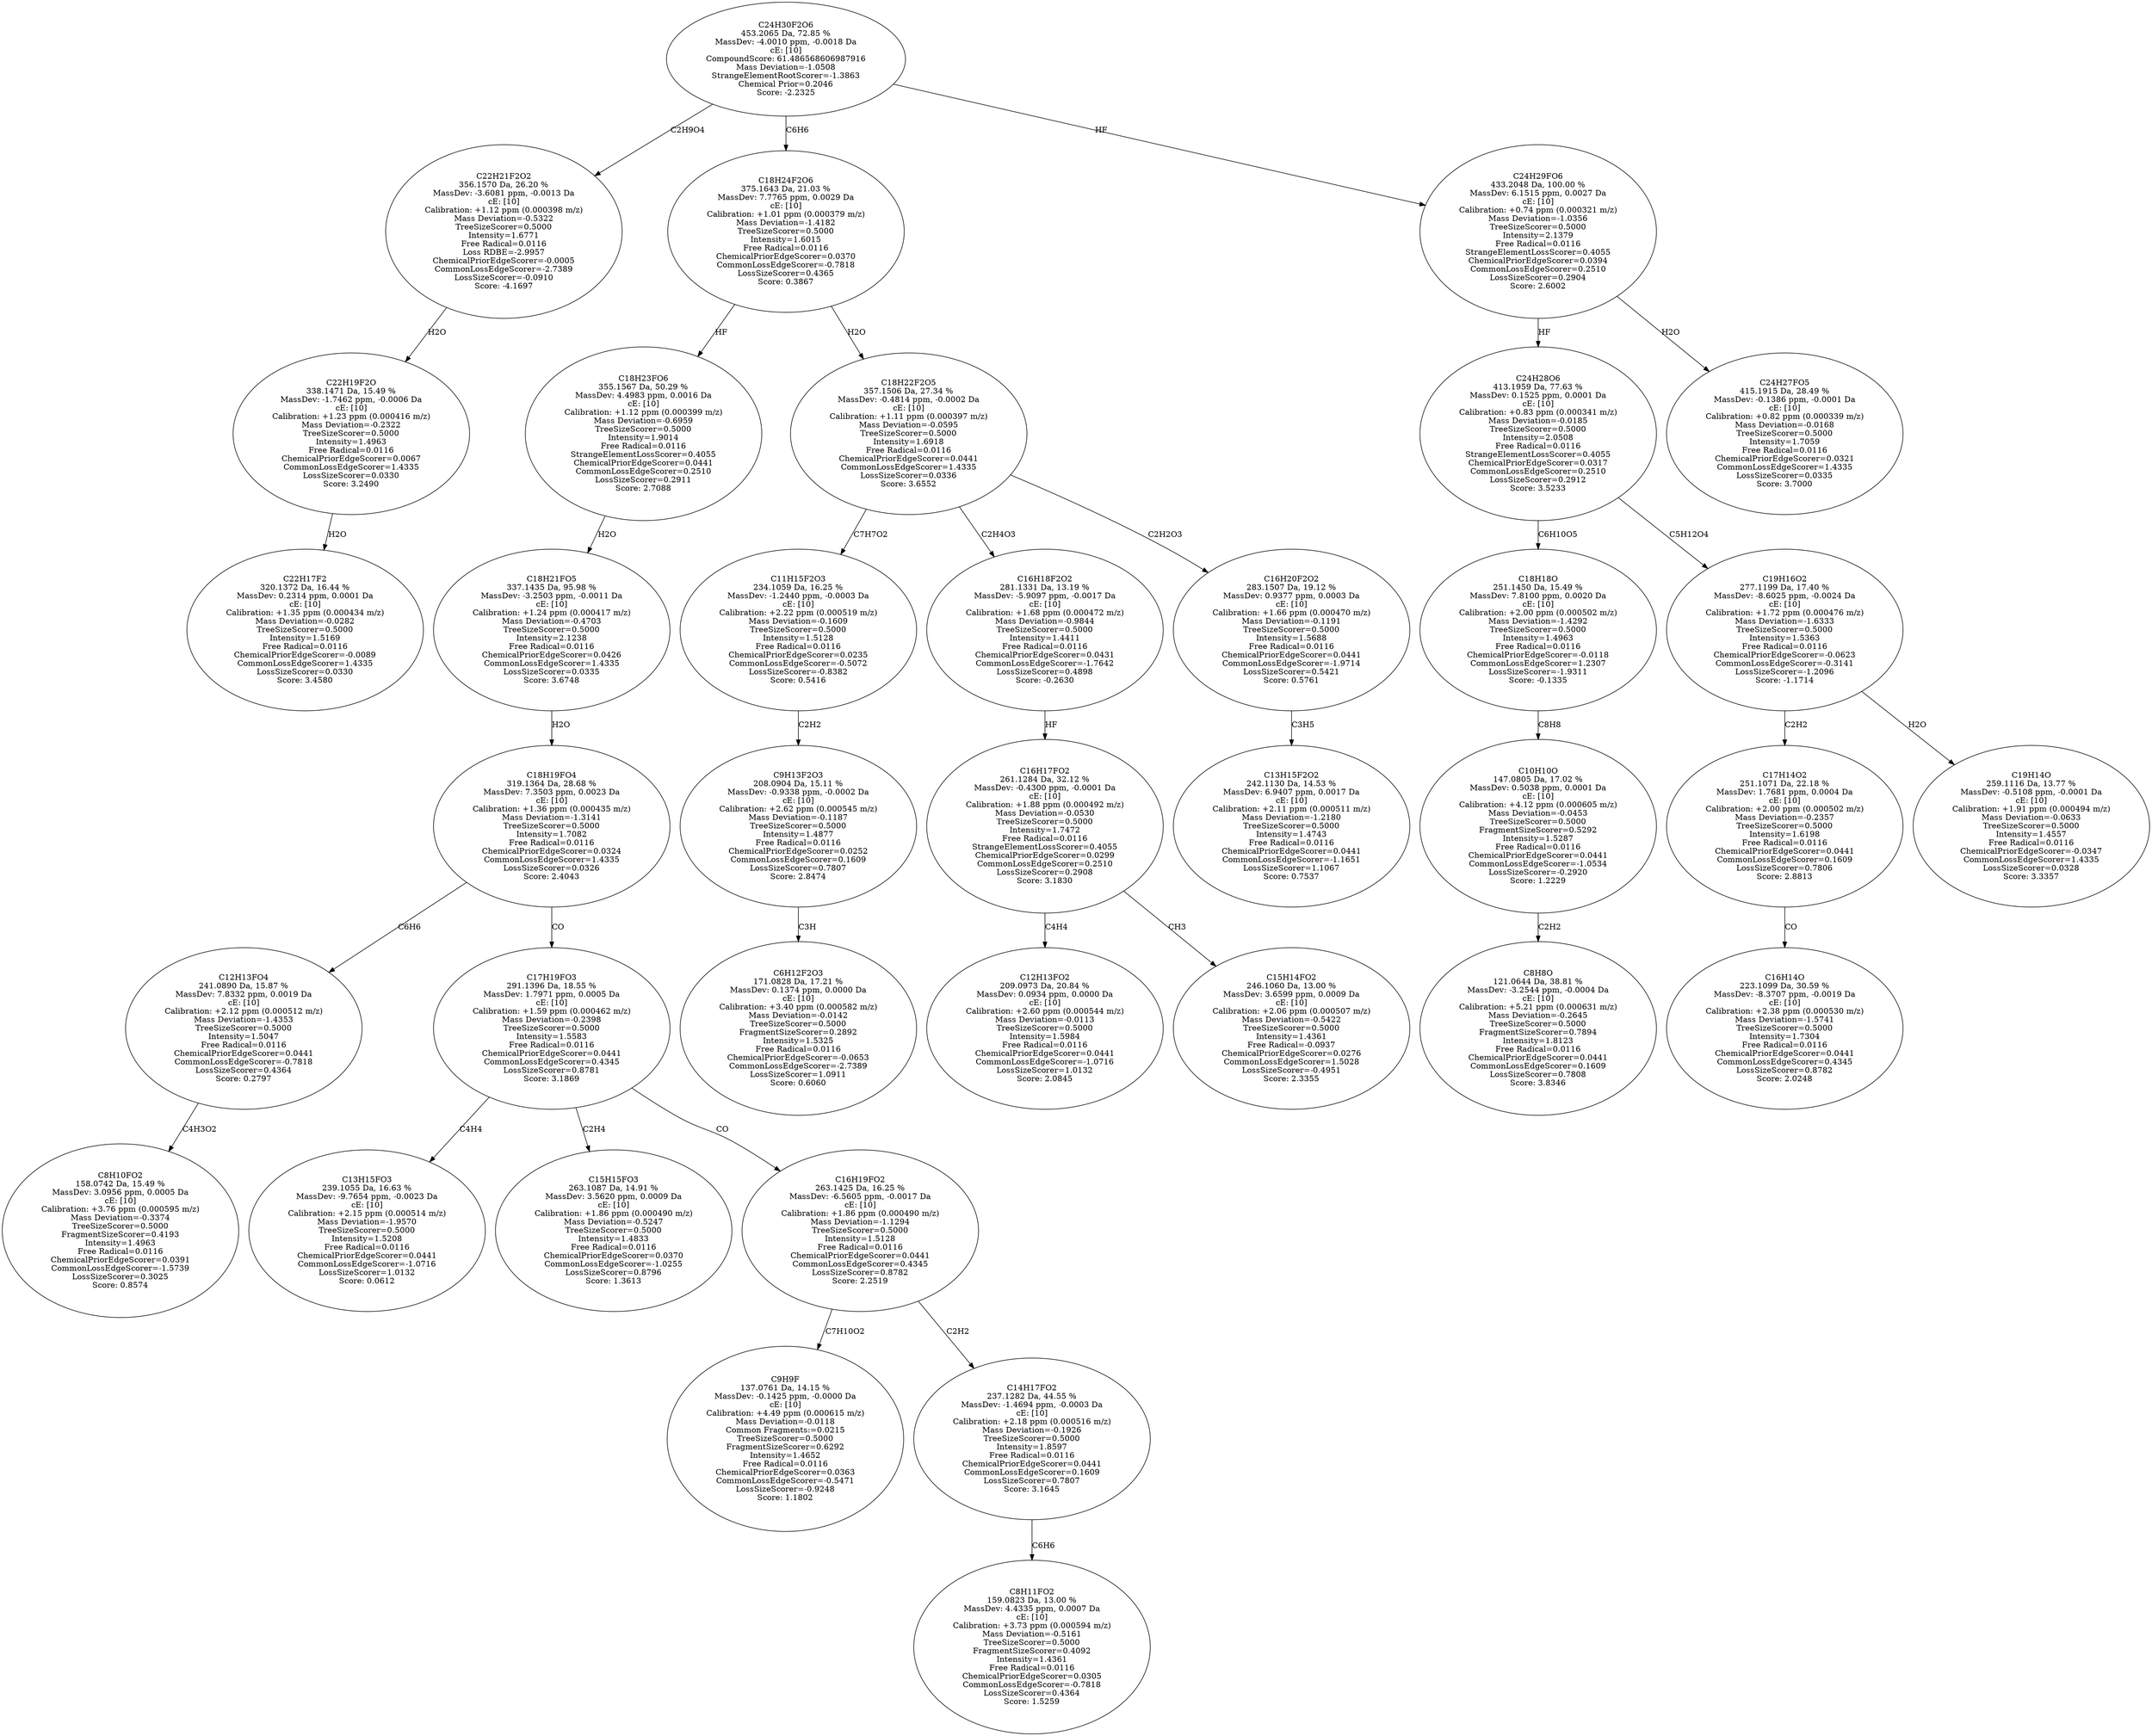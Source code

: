 strict digraph {
v1 [label="C22H17F2\n320.1372 Da, 16.44 %\nMassDev: 0.2314 ppm, 0.0001 Da\ncE: [10]\nCalibration: +1.35 ppm (0.000434 m/z)\nMass Deviation=-0.0282\nTreeSizeScorer=0.5000\nIntensity=1.5169\nFree Radical=0.0116\nChemicalPriorEdgeScorer=-0.0089\nCommonLossEdgeScorer=1.4335\nLossSizeScorer=0.0330\nScore: 3.4580"];
v2 [label="C22H19F2O\n338.1471 Da, 15.49 %\nMassDev: -1.7462 ppm, -0.0006 Da\ncE: [10]\nCalibration: +1.23 ppm (0.000416 m/z)\nMass Deviation=-0.2322\nTreeSizeScorer=0.5000\nIntensity=1.4963\nFree Radical=0.0116\nChemicalPriorEdgeScorer=0.0067\nCommonLossEdgeScorer=1.4335\nLossSizeScorer=0.0330\nScore: 3.2490"];
v3 [label="C22H21F2O2\n356.1570 Da, 26.20 %\nMassDev: -3.6081 ppm, -0.0013 Da\ncE: [10]\nCalibration: +1.12 ppm (0.000398 m/z)\nMass Deviation=-0.5322\nTreeSizeScorer=0.5000\nIntensity=1.6771\nFree Radical=0.0116\nLoss RDBE=-2.9957\nChemicalPriorEdgeScorer=-0.0005\nCommonLossEdgeScorer=-2.7389\nLossSizeScorer=-0.0910\nScore: -4.1697"];
v4 [label="C8H10FO2\n158.0742 Da, 15.49 %\nMassDev: 3.0956 ppm, 0.0005 Da\ncE: [10]\nCalibration: +3.76 ppm (0.000595 m/z)\nMass Deviation=-0.3374\nTreeSizeScorer=0.5000\nFragmentSizeScorer=0.4193\nIntensity=1.4963\nFree Radical=0.0116\nChemicalPriorEdgeScorer=0.0391\nCommonLossEdgeScorer=-1.5739\nLossSizeScorer=0.3025\nScore: 0.8574"];
v5 [label="C12H13FO4\n241.0890 Da, 15.87 %\nMassDev: 7.8332 ppm, 0.0019 Da\ncE: [10]\nCalibration: +2.12 ppm (0.000512 m/z)\nMass Deviation=-1.4353\nTreeSizeScorer=0.5000\nIntensity=1.5047\nFree Radical=0.0116\nChemicalPriorEdgeScorer=0.0441\nCommonLossEdgeScorer=-0.7818\nLossSizeScorer=0.4364\nScore: 0.2797"];
v6 [label="C13H15FO3\n239.1055 Da, 16.63 %\nMassDev: -9.7654 ppm, -0.0023 Da\ncE: [10]\nCalibration: +2.15 ppm (0.000514 m/z)\nMass Deviation=-1.9570\nTreeSizeScorer=0.5000\nIntensity=1.5208\nFree Radical=0.0116\nChemicalPriorEdgeScorer=0.0441\nCommonLossEdgeScorer=-1.0716\nLossSizeScorer=1.0132\nScore: 0.0612"];
v7 [label="C15H15FO3\n263.1087 Da, 14.91 %\nMassDev: 3.5620 ppm, 0.0009 Da\ncE: [10]\nCalibration: +1.86 ppm (0.000490 m/z)\nMass Deviation=-0.5247\nTreeSizeScorer=0.5000\nIntensity=1.4833\nFree Radical=0.0116\nChemicalPriorEdgeScorer=0.0370\nCommonLossEdgeScorer=-1.0255\nLossSizeScorer=0.8796\nScore: 1.3613"];
v8 [label="C9H9F\n137.0761 Da, 14.15 %\nMassDev: -0.1425 ppm, -0.0000 Da\ncE: [10]\nCalibration: +4.49 ppm (0.000615 m/z)\nMass Deviation=-0.0118\nCommon Fragments:=0.0215\nTreeSizeScorer=0.5000\nFragmentSizeScorer=0.6292\nIntensity=1.4652\nFree Radical=0.0116\nChemicalPriorEdgeScorer=0.0363\nCommonLossEdgeScorer=-0.5471\nLossSizeScorer=-0.9248\nScore: 1.1802"];
v9 [label="C8H11FO2\n159.0823 Da, 13.00 %\nMassDev: 4.4335 ppm, 0.0007 Da\ncE: [10]\nCalibration: +3.73 ppm (0.000594 m/z)\nMass Deviation=-0.5161\nTreeSizeScorer=0.5000\nFragmentSizeScorer=0.4092\nIntensity=1.4361\nFree Radical=0.0116\nChemicalPriorEdgeScorer=0.0305\nCommonLossEdgeScorer=-0.7818\nLossSizeScorer=0.4364\nScore: 1.5259"];
v10 [label="C14H17FO2\n237.1282 Da, 44.55 %\nMassDev: -1.4694 ppm, -0.0003 Da\ncE: [10]\nCalibration: +2.18 ppm (0.000516 m/z)\nMass Deviation=-0.1926\nTreeSizeScorer=0.5000\nIntensity=1.8597\nFree Radical=0.0116\nChemicalPriorEdgeScorer=0.0441\nCommonLossEdgeScorer=0.1609\nLossSizeScorer=0.7807\nScore: 3.1645"];
v11 [label="C16H19FO2\n263.1425 Da, 16.25 %\nMassDev: -6.5605 ppm, -0.0017 Da\ncE: [10]\nCalibration: +1.86 ppm (0.000490 m/z)\nMass Deviation=-1.1294\nTreeSizeScorer=0.5000\nIntensity=1.5128\nFree Radical=0.0116\nChemicalPriorEdgeScorer=0.0441\nCommonLossEdgeScorer=0.4345\nLossSizeScorer=0.8782\nScore: 2.2519"];
v12 [label="C17H19FO3\n291.1396 Da, 18.55 %\nMassDev: 1.7971 ppm, 0.0005 Da\ncE: [10]\nCalibration: +1.59 ppm (0.000462 m/z)\nMass Deviation=-0.2398\nTreeSizeScorer=0.5000\nIntensity=1.5583\nFree Radical=0.0116\nChemicalPriorEdgeScorer=0.0441\nCommonLossEdgeScorer=0.4345\nLossSizeScorer=0.8781\nScore: 3.1869"];
v13 [label="C18H19FO4\n319.1364 Da, 28.68 %\nMassDev: 7.3503 ppm, 0.0023 Da\ncE: [10]\nCalibration: +1.36 ppm (0.000435 m/z)\nMass Deviation=-1.3141\nTreeSizeScorer=0.5000\nIntensity=1.7082\nFree Radical=0.0116\nChemicalPriorEdgeScorer=0.0324\nCommonLossEdgeScorer=1.4335\nLossSizeScorer=0.0326\nScore: 2.4043"];
v14 [label="C18H21FO5\n337.1435 Da, 95.98 %\nMassDev: -3.2503 ppm, -0.0011 Da\ncE: [10]\nCalibration: +1.24 ppm (0.000417 m/z)\nMass Deviation=-0.4703\nTreeSizeScorer=0.5000\nIntensity=2.1238\nFree Radical=0.0116\nChemicalPriorEdgeScorer=0.0426\nCommonLossEdgeScorer=1.4335\nLossSizeScorer=0.0335\nScore: 3.6748"];
v15 [label="C18H23FO6\n355.1567 Da, 50.29 %\nMassDev: 4.4983 ppm, 0.0016 Da\ncE: [10]\nCalibration: +1.12 ppm (0.000399 m/z)\nMass Deviation=-0.6959\nTreeSizeScorer=0.5000\nIntensity=1.9014\nFree Radical=0.0116\nStrangeElementLossScorer=0.4055\nChemicalPriorEdgeScorer=0.0441\nCommonLossEdgeScorer=0.2510\nLossSizeScorer=0.2911\nScore: 2.7088"];
v16 [label="C6H12F2O3\n171.0828 Da, 17.21 %\nMassDev: 0.1374 ppm, 0.0000 Da\ncE: [10]\nCalibration: +3.40 ppm (0.000582 m/z)\nMass Deviation=-0.0142\nTreeSizeScorer=0.5000\nFragmentSizeScorer=0.2892\nIntensity=1.5325\nFree Radical=0.0116\nChemicalPriorEdgeScorer=-0.0653\nCommonLossEdgeScorer=-2.7389\nLossSizeScorer=1.0911\nScore: 0.6060"];
v17 [label="C9H13F2O3\n208.0904 Da, 15.11 %\nMassDev: -0.9338 ppm, -0.0002 Da\ncE: [10]\nCalibration: +2.62 ppm (0.000545 m/z)\nMass Deviation=-0.1187\nTreeSizeScorer=0.5000\nIntensity=1.4877\nFree Radical=0.0116\nChemicalPriorEdgeScorer=0.0252\nCommonLossEdgeScorer=0.1609\nLossSizeScorer=0.7807\nScore: 2.8474"];
v18 [label="C11H15F2O3\n234.1059 Da, 16.25 %\nMassDev: -1.2440 ppm, -0.0003 Da\ncE: [10]\nCalibration: +2.22 ppm (0.000519 m/z)\nMass Deviation=-0.1609\nTreeSizeScorer=0.5000\nIntensity=1.5128\nFree Radical=0.0116\nChemicalPriorEdgeScorer=0.0235\nCommonLossEdgeScorer=-0.5072\nLossSizeScorer=-0.8382\nScore: 0.5416"];
v19 [label="C12H13FO2\n209.0973 Da, 20.84 %\nMassDev: 0.0934 ppm, 0.0000 Da\ncE: [10]\nCalibration: +2.60 ppm (0.000544 m/z)\nMass Deviation=-0.0113\nTreeSizeScorer=0.5000\nIntensity=1.5984\nFree Radical=0.0116\nChemicalPriorEdgeScorer=0.0441\nCommonLossEdgeScorer=-1.0716\nLossSizeScorer=1.0132\nScore: 2.0845"];
v20 [label="C15H14FO2\n246.1060 Da, 13.00 %\nMassDev: 3.6599 ppm, 0.0009 Da\ncE: [10]\nCalibration: +2.06 ppm (0.000507 m/z)\nMass Deviation=-0.5422\nTreeSizeScorer=0.5000\nIntensity=1.4361\nFree Radical=-0.0937\nChemicalPriorEdgeScorer=0.0276\nCommonLossEdgeScorer=1.5028\nLossSizeScorer=-0.4951\nScore: 2.3355"];
v21 [label="C16H17FO2\n261.1284 Da, 32.12 %\nMassDev: -0.4300 ppm, -0.0001 Da\ncE: [10]\nCalibration: +1.88 ppm (0.000492 m/z)\nMass Deviation=-0.0530\nTreeSizeScorer=0.5000\nIntensity=1.7472\nFree Radical=0.0116\nStrangeElementLossScorer=0.4055\nChemicalPriorEdgeScorer=0.0299\nCommonLossEdgeScorer=0.2510\nLossSizeScorer=0.2908\nScore: 3.1830"];
v22 [label="C16H18F2O2\n281.1331 Da, 13.19 %\nMassDev: -5.9097 ppm, -0.0017 Da\ncE: [10]\nCalibration: +1.68 ppm (0.000472 m/z)\nMass Deviation=-0.9844\nTreeSizeScorer=0.5000\nIntensity=1.4411\nFree Radical=0.0116\nChemicalPriorEdgeScorer=0.0431\nCommonLossEdgeScorer=-1.7642\nLossSizeScorer=0.4898\nScore: -0.2630"];
v23 [label="C13H15F2O2\n242.1130 Da, 14.53 %\nMassDev: 6.9407 ppm, 0.0017 Da\ncE: [10]\nCalibration: +2.11 ppm (0.000511 m/z)\nMass Deviation=-1.2180\nTreeSizeScorer=0.5000\nIntensity=1.4743\nFree Radical=0.0116\nChemicalPriorEdgeScorer=0.0441\nCommonLossEdgeScorer=-1.1651\nLossSizeScorer=1.1067\nScore: 0.7537"];
v24 [label="C16H20F2O2\n283.1507 Da, 19.12 %\nMassDev: 0.9377 ppm, 0.0003 Da\ncE: [10]\nCalibration: +1.66 ppm (0.000470 m/z)\nMass Deviation=-0.1191\nTreeSizeScorer=0.5000\nIntensity=1.5688\nFree Radical=0.0116\nChemicalPriorEdgeScorer=0.0441\nCommonLossEdgeScorer=-1.9714\nLossSizeScorer=0.5421\nScore: 0.5761"];
v25 [label="C18H22F2O5\n357.1506 Da, 27.34 %\nMassDev: -0.4814 ppm, -0.0002 Da\ncE: [10]\nCalibration: +1.11 ppm (0.000397 m/z)\nMass Deviation=-0.0595\nTreeSizeScorer=0.5000\nIntensity=1.6918\nFree Radical=0.0116\nChemicalPriorEdgeScorer=0.0441\nCommonLossEdgeScorer=1.4335\nLossSizeScorer=0.0336\nScore: 3.6552"];
v26 [label="C18H24F2O6\n375.1643 Da, 21.03 %\nMassDev: 7.7765 ppm, 0.0029 Da\ncE: [10]\nCalibration: +1.01 ppm (0.000379 m/z)\nMass Deviation=-1.4182\nTreeSizeScorer=0.5000\nIntensity=1.6015\nFree Radical=0.0116\nChemicalPriorEdgeScorer=0.0370\nCommonLossEdgeScorer=-0.7818\nLossSizeScorer=0.4365\nScore: 0.3867"];
v27 [label="C8H8O\n121.0644 Da, 38.81 %\nMassDev: -3.2544 ppm, -0.0004 Da\ncE: [10]\nCalibration: +5.21 ppm (0.000631 m/z)\nMass Deviation=-0.2645\nTreeSizeScorer=0.5000\nFragmentSizeScorer=0.7894\nIntensity=1.8123\nFree Radical=0.0116\nChemicalPriorEdgeScorer=0.0441\nCommonLossEdgeScorer=0.1609\nLossSizeScorer=0.7808\nScore: 3.8346"];
v28 [label="C10H10O\n147.0805 Da, 17.02 %\nMassDev: 0.5038 ppm, 0.0001 Da\ncE: [10]\nCalibration: +4.12 ppm (0.000605 m/z)\nMass Deviation=-0.0453\nTreeSizeScorer=0.5000\nFragmentSizeScorer=0.5292\nIntensity=1.5287\nFree Radical=0.0116\nChemicalPriorEdgeScorer=0.0441\nCommonLossEdgeScorer=-1.0534\nLossSizeScorer=-0.2920\nScore: 1.2229"];
v29 [label="C18H18O\n251.1450 Da, 15.49 %\nMassDev: 7.8100 ppm, 0.0020 Da\ncE: [10]\nCalibration: +2.00 ppm (0.000502 m/z)\nMass Deviation=-1.4292\nTreeSizeScorer=0.5000\nIntensity=1.4963\nFree Radical=0.0116\nChemicalPriorEdgeScorer=-0.0118\nCommonLossEdgeScorer=1.2307\nLossSizeScorer=-1.9311\nScore: -0.1335"];
v30 [label="C16H14O\n223.1099 Da, 30.59 %\nMassDev: -8.3707 ppm, -0.0019 Da\ncE: [10]\nCalibration: +2.38 ppm (0.000530 m/z)\nMass Deviation=-1.5741\nTreeSizeScorer=0.5000\nIntensity=1.7304\nFree Radical=0.0116\nChemicalPriorEdgeScorer=0.0441\nCommonLossEdgeScorer=0.4345\nLossSizeScorer=0.8782\nScore: 2.0248"];
v31 [label="C17H14O2\n251.1071 Da, 22.18 %\nMassDev: 1.7681 ppm, 0.0004 Da\ncE: [10]\nCalibration: +2.00 ppm (0.000502 m/z)\nMass Deviation=-0.2357\nTreeSizeScorer=0.5000\nIntensity=1.6198\nFree Radical=0.0116\nChemicalPriorEdgeScorer=0.0441\nCommonLossEdgeScorer=0.1609\nLossSizeScorer=0.7806\nScore: 2.8813"];
v32 [label="C19H14O\n259.1116 Da, 13.77 %\nMassDev: -0.5108 ppm, -0.0001 Da\ncE: [10]\nCalibration: +1.91 ppm (0.000494 m/z)\nMass Deviation=-0.0633\nTreeSizeScorer=0.5000\nIntensity=1.4557\nFree Radical=0.0116\nChemicalPriorEdgeScorer=-0.0347\nCommonLossEdgeScorer=1.4335\nLossSizeScorer=0.0328\nScore: 3.3357"];
v33 [label="C19H16O2\n277.1199 Da, 17.40 %\nMassDev: -8.6025 ppm, -0.0024 Da\ncE: [10]\nCalibration: +1.72 ppm (0.000476 m/z)\nMass Deviation=-1.6333\nTreeSizeScorer=0.5000\nIntensity=1.5363\nFree Radical=0.0116\nChemicalPriorEdgeScorer=-0.0623\nCommonLossEdgeScorer=-0.3141\nLossSizeScorer=-1.2096\nScore: -1.1714"];
v34 [label="C24H28O6\n413.1959 Da, 77.63 %\nMassDev: 0.1525 ppm, 0.0001 Da\ncE: [10]\nCalibration: +0.83 ppm (0.000341 m/z)\nMass Deviation=-0.0185\nTreeSizeScorer=0.5000\nIntensity=2.0508\nFree Radical=0.0116\nStrangeElementLossScorer=0.4055\nChemicalPriorEdgeScorer=0.0317\nCommonLossEdgeScorer=0.2510\nLossSizeScorer=0.2912\nScore: 3.5233"];
v35 [label="C24H27FO5\n415.1915 Da, 28.49 %\nMassDev: -0.1386 ppm, -0.0001 Da\ncE: [10]\nCalibration: +0.82 ppm (0.000339 m/z)\nMass Deviation=-0.0168\nTreeSizeScorer=0.5000\nIntensity=1.7059\nFree Radical=0.0116\nChemicalPriorEdgeScorer=0.0321\nCommonLossEdgeScorer=1.4335\nLossSizeScorer=0.0335\nScore: 3.7000"];
v36 [label="C24H29FO6\n433.2048 Da, 100.00 %\nMassDev: 6.1515 ppm, 0.0027 Da\ncE: [10]\nCalibration: +0.74 ppm (0.000321 m/z)\nMass Deviation=-1.0356\nTreeSizeScorer=0.5000\nIntensity=2.1379\nFree Radical=0.0116\nStrangeElementLossScorer=0.4055\nChemicalPriorEdgeScorer=0.0394\nCommonLossEdgeScorer=0.2510\nLossSizeScorer=0.2904\nScore: 2.6002"];
v37 [label="C24H30F2O6\n453.2065 Da, 72.85 %\nMassDev: -4.0010 ppm, -0.0018 Da\ncE: [10]\nCompoundScore: 61.486568606987916\nMass Deviation=-1.0508\nStrangeElementRootScorer=-1.3863\nChemical Prior=0.2046\nScore: -2.2325"];
v2 -> v1 [label="H2O"];
v3 -> v2 [label="H2O"];
v37 -> v3 [label="C2H9O4"];
v5 -> v4 [label="C4H3O2"];
v13 -> v5 [label="C6H6"];
v12 -> v6 [label="C4H4"];
v12 -> v7 [label="C2H4"];
v11 -> v8 [label="C7H10O2"];
v10 -> v9 [label="C6H6"];
v11 -> v10 [label="C2H2"];
v12 -> v11 [label="CO"];
v13 -> v12 [label="CO"];
v14 -> v13 [label="H2O"];
v15 -> v14 [label="H2O"];
v26 -> v15 [label="HF"];
v17 -> v16 [label="C3H"];
v18 -> v17 [label="C2H2"];
v25 -> v18 [label="C7H7O2"];
v21 -> v19 [label="C4H4"];
v21 -> v20 [label="CH3"];
v22 -> v21 [label="HF"];
v25 -> v22 [label="C2H4O3"];
v24 -> v23 [label="C3H5"];
v25 -> v24 [label="C2H2O3"];
v26 -> v25 [label="H2O"];
v37 -> v26 [label="C6H6"];
v28 -> v27 [label="C2H2"];
v29 -> v28 [label="C8H8"];
v34 -> v29 [label="C6H10O5"];
v31 -> v30 [label="CO"];
v33 -> v31 [label="C2H2"];
v33 -> v32 [label="H2O"];
v34 -> v33 [label="C5H12O4"];
v36 -> v34 [label="HF"];
v36 -> v35 [label="H2O"];
v37 -> v36 [label="HF"];
}